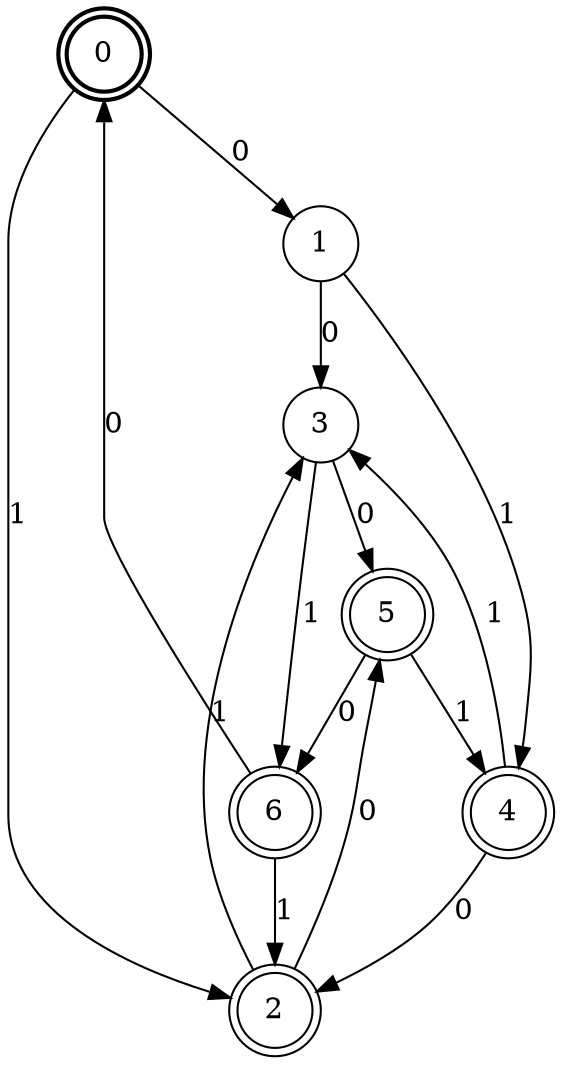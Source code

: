 digraph Automat {
    node [shape = circle];
    0 [style = "bold"];
    0 [peripheries=2]
    0 -> 1 [label = "0"];
    0 -> 2 [label = "1"];
    1 -> 3 [label = "0"];
    1 -> 4 [label = "1"];
    2 [peripheries=2]
    2 -> 5 [label = "0"];
    2 -> 3 [label = "1"];
    3 -> 5 [label = "0"];
    3 -> 6 [label = "1"];
    4 [peripheries=2]
    4 -> 2 [label = "0"];
    4 -> 3 [label = "1"];
    5 [peripheries=2]
    5 -> 6 [label = "0"];
    5 -> 4 [label = "1"];
    6 [peripheries=2]
    6 -> 0 [label = "0"];
    6 -> 2 [label = "1"];
}
